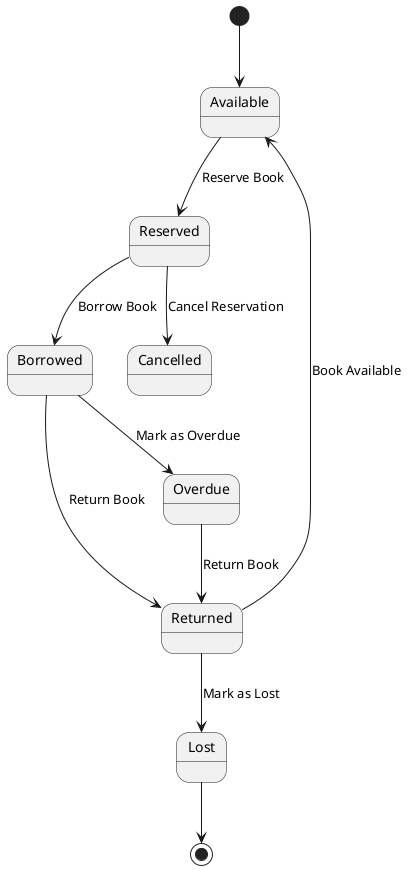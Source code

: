 @startuml
[*] --> Available

Available --> Reserved : Reserve Book
Reserved --> Borrowed : Borrow Book
Borrowed --> Returned : Return Book
Returned --> Available : Book Available
Returned --> Lost : Mark as Lost
Lost --> [*]

Reserved --> Cancelled : Cancel Reservation
Borrowed --> Overdue : Mark as Overdue
Overdue --> Returned : Return Book
@enduml
